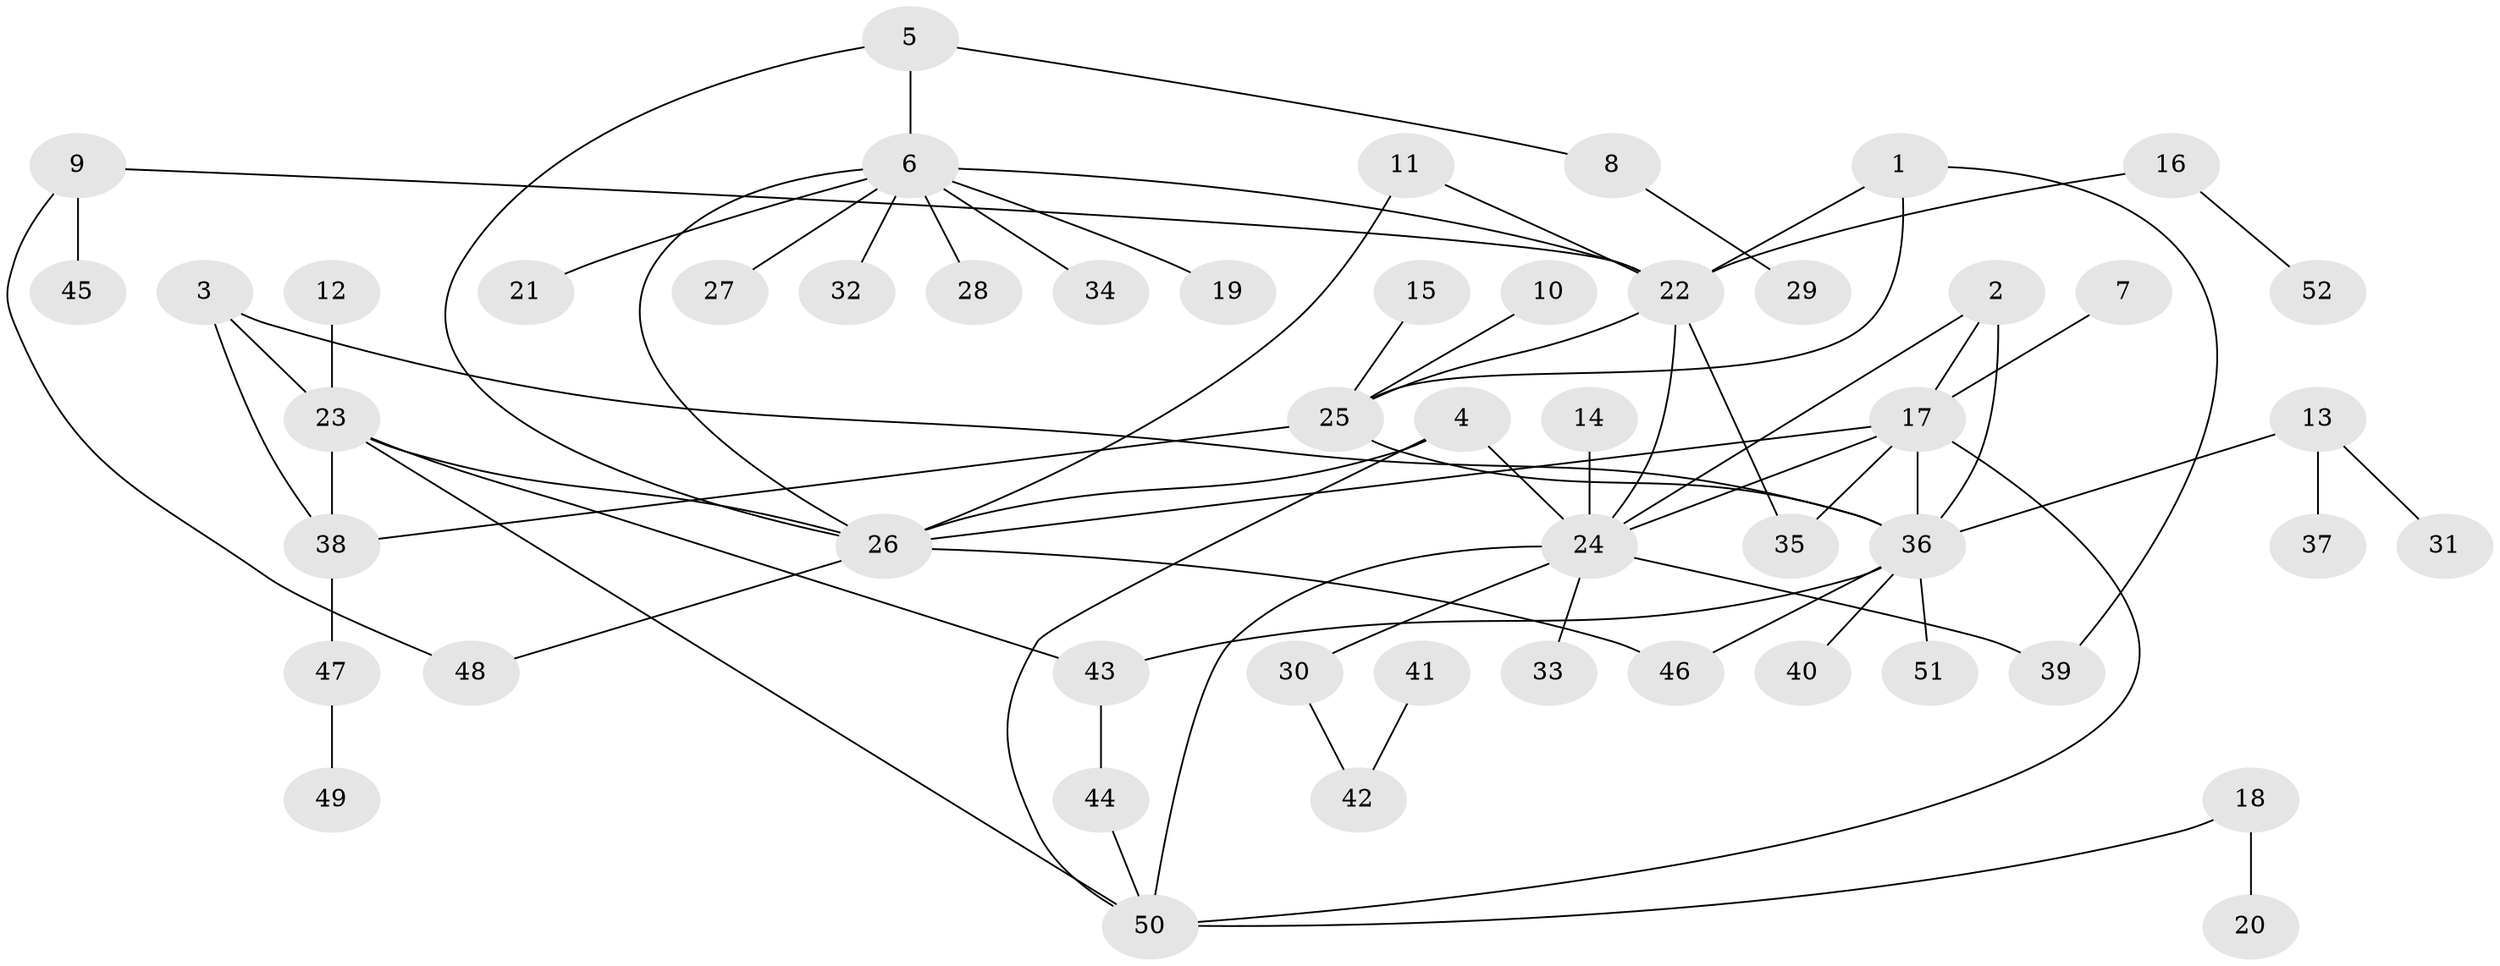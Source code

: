 // original degree distribution, {9: 0.0547945205479452, 7: 0.0273972602739726, 3: 0.1780821917808219, 8: 0.0136986301369863, 10: 0.0136986301369863, 5: 0.0136986301369863, 6: 0.0136986301369863, 1: 0.4931506849315068, 2: 0.1780821917808219, 4: 0.0136986301369863}
// Generated by graph-tools (version 1.1) at 2025/37/03/04/25 23:37:50]
// undirected, 52 vertices, 71 edges
graph export_dot {
  node [color=gray90,style=filled];
  1;
  2;
  3;
  4;
  5;
  6;
  7;
  8;
  9;
  10;
  11;
  12;
  13;
  14;
  15;
  16;
  17;
  18;
  19;
  20;
  21;
  22;
  23;
  24;
  25;
  26;
  27;
  28;
  29;
  30;
  31;
  32;
  33;
  34;
  35;
  36;
  37;
  38;
  39;
  40;
  41;
  42;
  43;
  44;
  45;
  46;
  47;
  48;
  49;
  50;
  51;
  52;
  1 -- 22 [weight=1.0];
  1 -- 25 [weight=1.0];
  1 -- 39 [weight=1.0];
  2 -- 17 [weight=1.0];
  2 -- 24 [weight=1.0];
  2 -- 36 [weight=1.0];
  3 -- 23 [weight=1.0];
  3 -- 36 [weight=1.0];
  3 -- 38 [weight=1.0];
  4 -- 24 [weight=1.0];
  4 -- 26 [weight=1.0];
  4 -- 50 [weight=1.0];
  5 -- 6 [weight=1.0];
  5 -- 8 [weight=1.0];
  5 -- 26 [weight=1.0];
  6 -- 19 [weight=1.0];
  6 -- 21 [weight=1.0];
  6 -- 22 [weight=1.0];
  6 -- 26 [weight=1.0];
  6 -- 27 [weight=1.0];
  6 -- 28 [weight=1.0];
  6 -- 32 [weight=1.0];
  6 -- 34 [weight=1.0];
  7 -- 17 [weight=1.0];
  8 -- 29 [weight=1.0];
  9 -- 22 [weight=1.0];
  9 -- 45 [weight=1.0];
  9 -- 48 [weight=1.0];
  10 -- 25 [weight=1.0];
  11 -- 22 [weight=1.0];
  11 -- 26 [weight=1.0];
  12 -- 23 [weight=1.0];
  13 -- 31 [weight=1.0];
  13 -- 36 [weight=1.0];
  13 -- 37 [weight=1.0];
  14 -- 24 [weight=1.0];
  15 -- 25 [weight=1.0];
  16 -- 22 [weight=1.0];
  16 -- 52 [weight=1.0];
  17 -- 24 [weight=1.0];
  17 -- 26 [weight=1.0];
  17 -- 35 [weight=1.0];
  17 -- 36 [weight=1.0];
  17 -- 50 [weight=1.0];
  18 -- 20 [weight=1.0];
  18 -- 50 [weight=1.0];
  22 -- 24 [weight=1.0];
  22 -- 25 [weight=1.0];
  22 -- 35 [weight=1.0];
  23 -- 26 [weight=1.0];
  23 -- 38 [weight=1.0];
  23 -- 43 [weight=1.0];
  23 -- 50 [weight=1.0];
  24 -- 30 [weight=1.0];
  24 -- 33 [weight=1.0];
  24 -- 39 [weight=1.0];
  24 -- 50 [weight=1.0];
  25 -- 36 [weight=1.0];
  25 -- 38 [weight=1.0];
  26 -- 46 [weight=1.0];
  26 -- 48 [weight=1.0];
  30 -- 42 [weight=1.0];
  36 -- 40 [weight=1.0];
  36 -- 43 [weight=1.0];
  36 -- 46 [weight=1.0];
  36 -- 51 [weight=1.0];
  38 -- 47 [weight=1.0];
  41 -- 42 [weight=1.0];
  43 -- 44 [weight=1.0];
  44 -- 50 [weight=1.0];
  47 -- 49 [weight=1.0];
}
